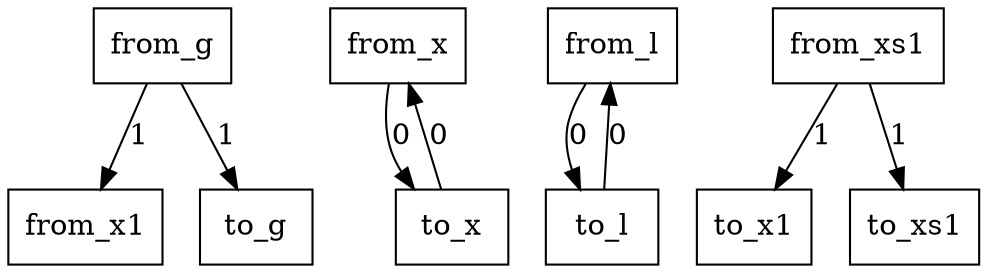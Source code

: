 digraph {
    graph [rankdir=TB
          ,bgcolor=transparent];
    node [shape=box
         ,fillcolor=white
         ,style=filled];
    0 [label=<from_x1>];
    1 [label=<from_x>];
    2 [label=<from_l>];
    3 [label=<from_xs1>];
    4 [label=<from_g>];
    5 [label=<to_x1>];
    6 [label=<to_x>];
    7 [label=<to_l>];
    8 [label=<to_xs1>];
    9 [label=<to_g>];
    1 -> 6 [label=0];
    2 -> 7 [label=0];
    3 -> 5 [label=1];
    3 -> 8 [label=1];
    4 -> 0 [label=1];
    4 -> 9 [label=1];
    6 -> 1 [label=0];
    7 -> 2 [label=0];
}